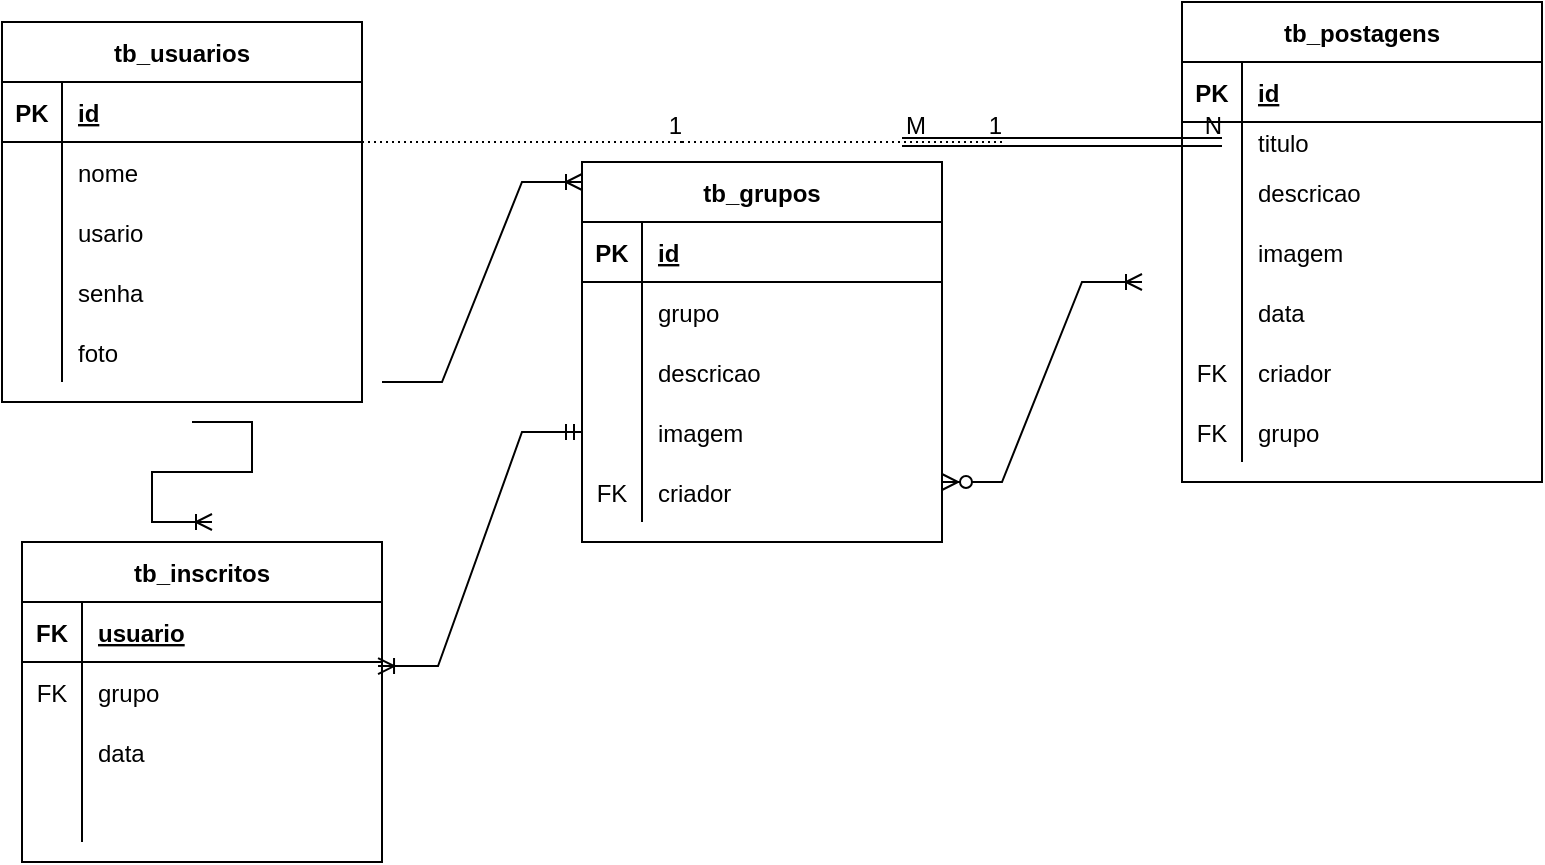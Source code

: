 <mxfile version="20.0.4" type="device"><diagram id="Sexxx5GQMj3_WPRBsDXR" name="Page-1"><mxGraphModel dx="868" dy="450" grid="1" gridSize="10" guides="1" tooltips="1" connect="1" arrows="1" fold="1" page="1" pageScale="1" pageWidth="827" pageHeight="1169" math="0" shadow="0"><root><mxCell id="0"/><mxCell id="1" parent="0"/><mxCell id="OzgkAYjdng8QbaViqequ-1" value="tb_usuarios" style="shape=table;startSize=30;container=1;collapsible=1;childLayout=tableLayout;fixedRows=1;rowLines=0;fontStyle=1;align=center;resizeLast=1;" vertex="1" parent="1"><mxGeometry x="30" y="60" width="180" height="190" as="geometry"/></mxCell><mxCell id="OzgkAYjdng8QbaViqequ-2" value="" style="shape=tableRow;horizontal=0;startSize=0;swimlaneHead=0;swimlaneBody=0;fillColor=none;collapsible=0;dropTarget=0;points=[[0,0.5],[1,0.5]];portConstraint=eastwest;top=0;left=0;right=0;bottom=1;" vertex="1" parent="OzgkAYjdng8QbaViqequ-1"><mxGeometry y="30" width="180" height="30" as="geometry"/></mxCell><mxCell id="OzgkAYjdng8QbaViqequ-3" value="PK" style="shape=partialRectangle;connectable=0;fillColor=none;top=0;left=0;bottom=0;right=0;fontStyle=1;overflow=hidden;" vertex="1" parent="OzgkAYjdng8QbaViqequ-2"><mxGeometry width="30" height="30" as="geometry"><mxRectangle width="30" height="30" as="alternateBounds"/></mxGeometry></mxCell><mxCell id="OzgkAYjdng8QbaViqequ-4" value="id" style="shape=partialRectangle;connectable=0;fillColor=none;top=0;left=0;bottom=0;right=0;align=left;spacingLeft=6;fontStyle=5;overflow=hidden;" vertex="1" parent="OzgkAYjdng8QbaViqequ-2"><mxGeometry x="30" width="150" height="30" as="geometry"><mxRectangle width="150" height="30" as="alternateBounds"/></mxGeometry></mxCell><mxCell id="OzgkAYjdng8QbaViqequ-5" value="" style="shape=tableRow;horizontal=0;startSize=0;swimlaneHead=0;swimlaneBody=0;fillColor=none;collapsible=0;dropTarget=0;points=[[0,0.5],[1,0.5]];portConstraint=eastwest;top=0;left=0;right=0;bottom=0;" vertex="1" parent="OzgkAYjdng8QbaViqequ-1"><mxGeometry y="60" width="180" height="30" as="geometry"/></mxCell><mxCell id="OzgkAYjdng8QbaViqequ-6" value="" style="shape=partialRectangle;connectable=0;fillColor=none;top=0;left=0;bottom=0;right=0;editable=1;overflow=hidden;" vertex="1" parent="OzgkAYjdng8QbaViqequ-5"><mxGeometry width="30" height="30" as="geometry"><mxRectangle width="30" height="30" as="alternateBounds"/></mxGeometry></mxCell><mxCell id="OzgkAYjdng8QbaViqequ-7" value="nome" style="shape=partialRectangle;connectable=0;fillColor=none;top=0;left=0;bottom=0;right=0;align=left;spacingLeft=6;overflow=hidden;" vertex="1" parent="OzgkAYjdng8QbaViqequ-5"><mxGeometry x="30" width="150" height="30" as="geometry"><mxRectangle width="150" height="30" as="alternateBounds"/></mxGeometry></mxCell><mxCell id="OzgkAYjdng8QbaViqequ-8" value="" style="shape=tableRow;horizontal=0;startSize=0;swimlaneHead=0;swimlaneBody=0;fillColor=none;collapsible=0;dropTarget=0;points=[[0,0.5],[1,0.5]];portConstraint=eastwest;top=0;left=0;right=0;bottom=0;" vertex="1" parent="OzgkAYjdng8QbaViqequ-1"><mxGeometry y="90" width="180" height="30" as="geometry"/></mxCell><mxCell id="OzgkAYjdng8QbaViqequ-9" value="" style="shape=partialRectangle;connectable=0;fillColor=none;top=0;left=0;bottom=0;right=0;editable=1;overflow=hidden;" vertex="1" parent="OzgkAYjdng8QbaViqequ-8"><mxGeometry width="30" height="30" as="geometry"><mxRectangle width="30" height="30" as="alternateBounds"/></mxGeometry></mxCell><mxCell id="OzgkAYjdng8QbaViqequ-10" value="usario" style="shape=partialRectangle;connectable=0;fillColor=none;top=0;left=0;bottom=0;right=0;align=left;spacingLeft=6;overflow=hidden;" vertex="1" parent="OzgkAYjdng8QbaViqequ-8"><mxGeometry x="30" width="150" height="30" as="geometry"><mxRectangle width="150" height="30" as="alternateBounds"/></mxGeometry></mxCell><mxCell id="OzgkAYjdng8QbaViqequ-14" value="" style="shape=tableRow;horizontal=0;startSize=0;swimlaneHead=0;swimlaneBody=0;fillColor=none;collapsible=0;dropTarget=0;points=[[0,0.5],[1,0.5]];portConstraint=eastwest;top=0;left=0;right=0;bottom=0;" vertex="1" parent="OzgkAYjdng8QbaViqequ-1"><mxGeometry y="120" width="180" height="30" as="geometry"/></mxCell><mxCell id="OzgkAYjdng8QbaViqequ-15" value="" style="shape=partialRectangle;connectable=0;fillColor=none;top=0;left=0;bottom=0;right=0;editable=1;overflow=hidden;" vertex="1" parent="OzgkAYjdng8QbaViqequ-14"><mxGeometry width="30" height="30" as="geometry"><mxRectangle width="30" height="30" as="alternateBounds"/></mxGeometry></mxCell><mxCell id="OzgkAYjdng8QbaViqequ-16" value="senha" style="shape=partialRectangle;connectable=0;fillColor=none;top=0;left=0;bottom=0;right=0;align=left;spacingLeft=6;overflow=hidden;" vertex="1" parent="OzgkAYjdng8QbaViqequ-14"><mxGeometry x="30" width="150" height="30" as="geometry"><mxRectangle width="150" height="30" as="alternateBounds"/></mxGeometry></mxCell><mxCell id="OzgkAYjdng8QbaViqequ-11" value="" style="shape=tableRow;horizontal=0;startSize=0;swimlaneHead=0;swimlaneBody=0;fillColor=none;collapsible=0;dropTarget=0;points=[[0,0.5],[1,0.5]];portConstraint=eastwest;top=0;left=0;right=0;bottom=0;" vertex="1" parent="OzgkAYjdng8QbaViqequ-1"><mxGeometry y="150" width="180" height="30" as="geometry"/></mxCell><mxCell id="OzgkAYjdng8QbaViqequ-12" value="" style="shape=partialRectangle;connectable=0;fillColor=none;top=0;left=0;bottom=0;right=0;editable=1;overflow=hidden;" vertex="1" parent="OzgkAYjdng8QbaViqequ-11"><mxGeometry width="30" height="30" as="geometry"><mxRectangle width="30" height="30" as="alternateBounds"/></mxGeometry></mxCell><mxCell id="OzgkAYjdng8QbaViqequ-13" value="foto" style="shape=partialRectangle;connectable=0;fillColor=none;top=0;left=0;bottom=0;right=0;align=left;spacingLeft=6;overflow=hidden;" vertex="1" parent="OzgkAYjdng8QbaViqequ-11"><mxGeometry x="30" width="150" height="30" as="geometry"><mxRectangle width="150" height="30" as="alternateBounds"/></mxGeometry></mxCell><mxCell id="OzgkAYjdng8QbaViqequ-17" value="tb_inscritos" style="shape=table;startSize=30;container=1;collapsible=1;childLayout=tableLayout;fixedRows=1;rowLines=0;fontStyle=1;align=center;resizeLast=1;" vertex="1" parent="1"><mxGeometry x="40" y="320" width="180" height="160" as="geometry"/></mxCell><mxCell id="OzgkAYjdng8QbaViqequ-18" value="" style="shape=tableRow;horizontal=0;startSize=0;swimlaneHead=0;swimlaneBody=0;fillColor=none;collapsible=0;dropTarget=0;points=[[0,0.5],[1,0.5]];portConstraint=eastwest;top=0;left=0;right=0;bottom=1;" vertex="1" parent="OzgkAYjdng8QbaViqequ-17"><mxGeometry y="30" width="180" height="30" as="geometry"/></mxCell><mxCell id="OzgkAYjdng8QbaViqequ-19" value="FK" style="shape=partialRectangle;connectable=0;fillColor=none;top=0;left=0;bottom=0;right=0;fontStyle=1;overflow=hidden;" vertex="1" parent="OzgkAYjdng8QbaViqequ-18"><mxGeometry width="30" height="30" as="geometry"><mxRectangle width="30" height="30" as="alternateBounds"/></mxGeometry></mxCell><mxCell id="OzgkAYjdng8QbaViqequ-20" value="usuario" style="shape=partialRectangle;connectable=0;fillColor=none;top=0;left=0;bottom=0;right=0;align=left;spacingLeft=6;fontStyle=5;overflow=hidden;" vertex="1" parent="OzgkAYjdng8QbaViqequ-18"><mxGeometry x="30" width="150" height="30" as="geometry"><mxRectangle width="150" height="30" as="alternateBounds"/></mxGeometry></mxCell><mxCell id="OzgkAYjdng8QbaViqequ-21" value="" style="shape=tableRow;horizontal=0;startSize=0;swimlaneHead=0;swimlaneBody=0;fillColor=none;collapsible=0;dropTarget=0;points=[[0,0.5],[1,0.5]];portConstraint=eastwest;top=0;left=0;right=0;bottom=0;" vertex="1" parent="OzgkAYjdng8QbaViqequ-17"><mxGeometry y="60" width="180" height="30" as="geometry"/></mxCell><mxCell id="OzgkAYjdng8QbaViqequ-22" value="FK" style="shape=partialRectangle;connectable=0;fillColor=none;top=0;left=0;bottom=0;right=0;editable=1;overflow=hidden;" vertex="1" parent="OzgkAYjdng8QbaViqequ-21"><mxGeometry width="30" height="30" as="geometry"><mxRectangle width="30" height="30" as="alternateBounds"/></mxGeometry></mxCell><mxCell id="OzgkAYjdng8QbaViqequ-23" value="grupo" style="shape=partialRectangle;connectable=0;fillColor=none;top=0;left=0;bottom=0;right=0;align=left;spacingLeft=6;overflow=hidden;" vertex="1" parent="OzgkAYjdng8QbaViqequ-21"><mxGeometry x="30" width="150" height="30" as="geometry"><mxRectangle width="150" height="30" as="alternateBounds"/></mxGeometry></mxCell><mxCell id="OzgkAYjdng8QbaViqequ-24" value="" style="shape=tableRow;horizontal=0;startSize=0;swimlaneHead=0;swimlaneBody=0;fillColor=none;collapsible=0;dropTarget=0;points=[[0,0.5],[1,0.5]];portConstraint=eastwest;top=0;left=0;right=0;bottom=0;" vertex="1" parent="OzgkAYjdng8QbaViqequ-17"><mxGeometry y="90" width="180" height="30" as="geometry"/></mxCell><mxCell id="OzgkAYjdng8QbaViqequ-25" value="" style="shape=partialRectangle;connectable=0;fillColor=none;top=0;left=0;bottom=0;right=0;editable=1;overflow=hidden;" vertex="1" parent="OzgkAYjdng8QbaViqequ-24"><mxGeometry width="30" height="30" as="geometry"><mxRectangle width="30" height="30" as="alternateBounds"/></mxGeometry></mxCell><mxCell id="OzgkAYjdng8QbaViqequ-26" value="data" style="shape=partialRectangle;connectable=0;fillColor=none;top=0;left=0;bottom=0;right=0;align=left;spacingLeft=6;overflow=hidden;" vertex="1" parent="OzgkAYjdng8QbaViqequ-24"><mxGeometry x="30" width="150" height="30" as="geometry"><mxRectangle width="150" height="30" as="alternateBounds"/></mxGeometry></mxCell><mxCell id="OzgkAYjdng8QbaViqequ-27" value="" style="shape=tableRow;horizontal=0;startSize=0;swimlaneHead=0;swimlaneBody=0;fillColor=none;collapsible=0;dropTarget=0;points=[[0,0.5],[1,0.5]];portConstraint=eastwest;top=0;left=0;right=0;bottom=0;" vertex="1" parent="OzgkAYjdng8QbaViqequ-17"><mxGeometry y="120" width="180" height="30" as="geometry"/></mxCell><mxCell id="OzgkAYjdng8QbaViqequ-28" value="" style="shape=partialRectangle;connectable=0;fillColor=none;top=0;left=0;bottom=0;right=0;editable=1;overflow=hidden;" vertex="1" parent="OzgkAYjdng8QbaViqequ-27"><mxGeometry width="30" height="30" as="geometry"><mxRectangle width="30" height="30" as="alternateBounds"/></mxGeometry></mxCell><mxCell id="OzgkAYjdng8QbaViqequ-29" value="" style="shape=partialRectangle;connectable=0;fillColor=none;top=0;left=0;bottom=0;right=0;align=left;spacingLeft=6;overflow=hidden;" vertex="1" parent="OzgkAYjdng8QbaViqequ-27"><mxGeometry x="30" width="150" height="30" as="geometry"><mxRectangle width="150" height="30" as="alternateBounds"/></mxGeometry></mxCell><mxCell id="OzgkAYjdng8QbaViqequ-46" value="tb_postagens" style="shape=table;startSize=30;container=1;collapsible=1;childLayout=tableLayout;fixedRows=1;rowLines=0;fontStyle=1;align=center;resizeLast=1;" vertex="1" parent="1"><mxGeometry x="620" y="50" width="180" height="240" as="geometry"/></mxCell><mxCell id="OzgkAYjdng8QbaViqequ-47" value="" style="shape=tableRow;horizontal=0;startSize=0;swimlaneHead=0;swimlaneBody=0;fillColor=none;collapsible=0;dropTarget=0;points=[[0,0.5],[1,0.5]];portConstraint=eastwest;top=0;left=0;right=0;bottom=1;" vertex="1" parent="OzgkAYjdng8QbaViqequ-46"><mxGeometry y="30" width="180" height="30" as="geometry"/></mxCell><mxCell id="OzgkAYjdng8QbaViqequ-48" value="PK" style="shape=partialRectangle;connectable=0;fillColor=none;top=0;left=0;bottom=0;right=0;fontStyle=1;overflow=hidden;" vertex="1" parent="OzgkAYjdng8QbaViqequ-47"><mxGeometry width="30" height="30" as="geometry"><mxRectangle width="30" height="30" as="alternateBounds"/></mxGeometry></mxCell><mxCell id="OzgkAYjdng8QbaViqequ-49" value="id" style="shape=partialRectangle;connectable=0;fillColor=none;top=0;left=0;bottom=0;right=0;align=left;spacingLeft=6;fontStyle=5;overflow=hidden;" vertex="1" parent="OzgkAYjdng8QbaViqequ-47"><mxGeometry x="30" width="150" height="30" as="geometry"><mxRectangle width="150" height="30" as="alternateBounds"/></mxGeometry></mxCell><mxCell id="OzgkAYjdng8QbaViqequ-50" value="" style="shape=tableRow;horizontal=0;startSize=0;swimlaneHead=0;swimlaneBody=0;fillColor=none;collapsible=0;dropTarget=0;points=[[0,0.5],[1,0.5]];portConstraint=eastwest;top=0;left=0;right=0;bottom=0;" vertex="1" parent="OzgkAYjdng8QbaViqequ-46"><mxGeometry y="60" width="180" height="20" as="geometry"/></mxCell><mxCell id="OzgkAYjdng8QbaViqequ-51" value="" style="shape=partialRectangle;connectable=0;fillColor=none;top=0;left=0;bottom=0;right=0;editable=1;overflow=hidden;" vertex="1" parent="OzgkAYjdng8QbaViqequ-50"><mxGeometry width="30" height="20" as="geometry"><mxRectangle width="30" height="20" as="alternateBounds"/></mxGeometry></mxCell><mxCell id="OzgkAYjdng8QbaViqequ-52" value="titulo" style="shape=partialRectangle;connectable=0;fillColor=none;top=0;left=0;bottom=0;right=0;align=left;spacingLeft=6;overflow=hidden;" vertex="1" parent="OzgkAYjdng8QbaViqequ-50"><mxGeometry x="30" width="150" height="20" as="geometry"><mxRectangle width="150" height="20" as="alternateBounds"/></mxGeometry></mxCell><mxCell id="OzgkAYjdng8QbaViqequ-53" value="" style="shape=tableRow;horizontal=0;startSize=0;swimlaneHead=0;swimlaneBody=0;fillColor=none;collapsible=0;dropTarget=0;points=[[0,0.5],[1,0.5]];portConstraint=eastwest;top=0;left=0;right=0;bottom=0;" vertex="1" parent="OzgkAYjdng8QbaViqequ-46"><mxGeometry y="80" width="180" height="30" as="geometry"/></mxCell><mxCell id="OzgkAYjdng8QbaViqequ-54" value="" style="shape=partialRectangle;connectable=0;fillColor=none;top=0;left=0;bottom=0;right=0;editable=1;overflow=hidden;" vertex="1" parent="OzgkAYjdng8QbaViqequ-53"><mxGeometry width="30" height="30" as="geometry"><mxRectangle width="30" height="30" as="alternateBounds"/></mxGeometry></mxCell><mxCell id="OzgkAYjdng8QbaViqequ-55" value="descricao" style="shape=partialRectangle;connectable=0;fillColor=none;top=0;left=0;bottom=0;right=0;align=left;spacingLeft=6;overflow=hidden;" vertex="1" parent="OzgkAYjdng8QbaViqequ-53"><mxGeometry x="30" width="150" height="30" as="geometry"><mxRectangle width="150" height="30" as="alternateBounds"/></mxGeometry></mxCell><mxCell id="OzgkAYjdng8QbaViqequ-59" value="" style="shape=tableRow;horizontal=0;startSize=0;swimlaneHead=0;swimlaneBody=0;fillColor=none;collapsible=0;dropTarget=0;points=[[0,0.5],[1,0.5]];portConstraint=eastwest;top=0;left=0;right=0;bottom=0;" vertex="1" parent="OzgkAYjdng8QbaViqequ-46"><mxGeometry y="110" width="180" height="30" as="geometry"/></mxCell><mxCell id="OzgkAYjdng8QbaViqequ-60" value="" style="shape=partialRectangle;connectable=0;fillColor=none;top=0;left=0;bottom=0;right=0;editable=1;overflow=hidden;" vertex="1" parent="OzgkAYjdng8QbaViqequ-59"><mxGeometry width="30" height="30" as="geometry"><mxRectangle width="30" height="30" as="alternateBounds"/></mxGeometry></mxCell><mxCell id="OzgkAYjdng8QbaViqequ-61" value="imagem" style="shape=partialRectangle;connectable=0;fillColor=none;top=0;left=0;bottom=0;right=0;align=left;spacingLeft=6;overflow=hidden;" vertex="1" parent="OzgkAYjdng8QbaViqequ-59"><mxGeometry x="30" width="150" height="30" as="geometry"><mxRectangle width="150" height="30" as="alternateBounds"/></mxGeometry></mxCell><mxCell id="OzgkAYjdng8QbaViqequ-62" value="" style="shape=tableRow;horizontal=0;startSize=0;swimlaneHead=0;swimlaneBody=0;fillColor=none;collapsible=0;dropTarget=0;points=[[0,0.5],[1,0.5]];portConstraint=eastwest;top=0;left=0;right=0;bottom=0;" vertex="1" parent="OzgkAYjdng8QbaViqequ-46"><mxGeometry y="140" width="180" height="30" as="geometry"/></mxCell><mxCell id="OzgkAYjdng8QbaViqequ-63" value="" style="shape=partialRectangle;connectable=0;fillColor=none;top=0;left=0;bottom=0;right=0;editable=1;overflow=hidden;" vertex="1" parent="OzgkAYjdng8QbaViqequ-62"><mxGeometry width="30" height="30" as="geometry"><mxRectangle width="30" height="30" as="alternateBounds"/></mxGeometry></mxCell><mxCell id="OzgkAYjdng8QbaViqequ-64" value="data" style="shape=partialRectangle;connectable=0;fillColor=none;top=0;left=0;bottom=0;right=0;align=left;spacingLeft=6;overflow=hidden;" vertex="1" parent="OzgkAYjdng8QbaViqequ-62"><mxGeometry x="30" width="150" height="30" as="geometry"><mxRectangle width="150" height="30" as="alternateBounds"/></mxGeometry></mxCell><mxCell id="OzgkAYjdng8QbaViqequ-65" value="" style="shape=tableRow;horizontal=0;startSize=0;swimlaneHead=0;swimlaneBody=0;fillColor=none;collapsible=0;dropTarget=0;points=[[0,0.5],[1,0.5]];portConstraint=eastwest;top=0;left=0;right=0;bottom=0;" vertex="1" parent="OzgkAYjdng8QbaViqequ-46"><mxGeometry y="170" width="180" height="30" as="geometry"/></mxCell><mxCell id="OzgkAYjdng8QbaViqequ-66" value="FK" style="shape=partialRectangle;connectable=0;fillColor=none;top=0;left=0;bottom=0;right=0;editable=1;overflow=hidden;" vertex="1" parent="OzgkAYjdng8QbaViqequ-65"><mxGeometry width="30" height="30" as="geometry"><mxRectangle width="30" height="30" as="alternateBounds"/></mxGeometry></mxCell><mxCell id="OzgkAYjdng8QbaViqequ-67" value="criador" style="shape=partialRectangle;connectable=0;fillColor=none;top=0;left=0;bottom=0;right=0;align=left;spacingLeft=6;overflow=hidden;" vertex="1" parent="OzgkAYjdng8QbaViqequ-65"><mxGeometry x="30" width="150" height="30" as="geometry"><mxRectangle width="150" height="30" as="alternateBounds"/></mxGeometry></mxCell><mxCell id="OzgkAYjdng8QbaViqequ-56" value="" style="shape=tableRow;horizontal=0;startSize=0;swimlaneHead=0;swimlaneBody=0;fillColor=none;collapsible=0;dropTarget=0;points=[[0,0.5],[1,0.5]];portConstraint=eastwest;top=0;left=0;right=0;bottom=0;" vertex="1" parent="OzgkAYjdng8QbaViqequ-46"><mxGeometry y="200" width="180" height="30" as="geometry"/></mxCell><mxCell id="OzgkAYjdng8QbaViqequ-57" value="FK" style="shape=partialRectangle;connectable=0;fillColor=none;top=0;left=0;bottom=0;right=0;editable=1;overflow=hidden;" vertex="1" parent="OzgkAYjdng8QbaViqequ-56"><mxGeometry width="30" height="30" as="geometry"><mxRectangle width="30" height="30" as="alternateBounds"/></mxGeometry></mxCell><mxCell id="OzgkAYjdng8QbaViqequ-58" value="grupo" style="shape=partialRectangle;connectable=0;fillColor=none;top=0;left=0;bottom=0;right=0;align=left;spacingLeft=6;overflow=hidden;" vertex="1" parent="OzgkAYjdng8QbaViqequ-56"><mxGeometry x="30" width="150" height="30" as="geometry"><mxRectangle width="150" height="30" as="alternateBounds"/></mxGeometry></mxCell><mxCell id="OzgkAYjdng8QbaViqequ-68" value="" style="endArrow=none;html=1;rounded=0;dashed=1;dashPattern=1 2;" edge="1" parent="1"><mxGeometry relative="1" as="geometry"><mxPoint x="210" y="120" as="sourcePoint"/><mxPoint x="370" y="120" as="targetPoint"/></mxGeometry></mxCell><mxCell id="OzgkAYjdng8QbaViqequ-69" value="1" style="resizable=0;html=1;align=right;verticalAlign=bottom;" connectable="0" vertex="1" parent="OzgkAYjdng8QbaViqequ-68"><mxGeometry x="1" relative="1" as="geometry"/></mxCell><mxCell id="OzgkAYjdng8QbaViqequ-72" value="" style="endArrow=none;html=1;rounded=0;dashed=1;dashPattern=1 2;" edge="1" parent="1"><mxGeometry relative="1" as="geometry"><mxPoint x="370" y="120" as="sourcePoint"/><mxPoint x="530" y="120" as="targetPoint"/></mxGeometry></mxCell><mxCell id="OzgkAYjdng8QbaViqequ-73" value="1" style="resizable=0;html=1;align=right;verticalAlign=bottom;" connectable="0" vertex="1" parent="OzgkAYjdng8QbaViqequ-72"><mxGeometry x="1" relative="1" as="geometry"/></mxCell><mxCell id="OzgkAYjdng8QbaViqequ-74" value="" style="shape=link;html=1;rounded=0;" edge="1" parent="1"><mxGeometry relative="1" as="geometry"><mxPoint x="480" y="120" as="sourcePoint"/><mxPoint x="640" y="120" as="targetPoint"/></mxGeometry></mxCell><mxCell id="OzgkAYjdng8QbaViqequ-75" value="M" style="resizable=0;html=1;align=left;verticalAlign=bottom;" connectable="0" vertex="1" parent="OzgkAYjdng8QbaViqequ-74"><mxGeometry x="-1" relative="1" as="geometry"/></mxCell><mxCell id="OzgkAYjdng8QbaViqequ-76" value="N" style="resizable=0;html=1;align=right;verticalAlign=bottom;" connectable="0" vertex="1" parent="OzgkAYjdng8QbaViqequ-74"><mxGeometry x="1" relative="1" as="geometry"/></mxCell><mxCell id="OzgkAYjdng8QbaViqequ-30" value="tb_grupos" style="shape=table;startSize=30;container=1;collapsible=1;childLayout=tableLayout;fixedRows=1;rowLines=0;fontStyle=1;align=center;resizeLast=1;" vertex="1" parent="1"><mxGeometry x="320" y="130" width="180" height="190" as="geometry"/></mxCell><mxCell id="OzgkAYjdng8QbaViqequ-31" value="" style="shape=tableRow;horizontal=0;startSize=0;swimlaneHead=0;swimlaneBody=0;fillColor=none;collapsible=0;dropTarget=0;points=[[0,0.5],[1,0.5]];portConstraint=eastwest;top=0;left=0;right=0;bottom=1;" vertex="1" parent="OzgkAYjdng8QbaViqequ-30"><mxGeometry y="30" width="180" height="30" as="geometry"/></mxCell><mxCell id="OzgkAYjdng8QbaViqequ-32" value="PK" style="shape=partialRectangle;connectable=0;fillColor=none;top=0;left=0;bottom=0;right=0;fontStyle=1;overflow=hidden;" vertex="1" parent="OzgkAYjdng8QbaViqequ-31"><mxGeometry width="30" height="30" as="geometry"><mxRectangle width="30" height="30" as="alternateBounds"/></mxGeometry></mxCell><mxCell id="OzgkAYjdng8QbaViqequ-33" value="id" style="shape=partialRectangle;connectable=0;fillColor=none;top=0;left=0;bottom=0;right=0;align=left;spacingLeft=6;fontStyle=5;overflow=hidden;" vertex="1" parent="OzgkAYjdng8QbaViqequ-31"><mxGeometry x="30" width="150" height="30" as="geometry"><mxRectangle width="150" height="30" as="alternateBounds"/></mxGeometry></mxCell><mxCell id="OzgkAYjdng8QbaViqequ-34" value="" style="shape=tableRow;horizontal=0;startSize=0;swimlaneHead=0;swimlaneBody=0;fillColor=none;collapsible=0;dropTarget=0;points=[[0,0.5],[1,0.5]];portConstraint=eastwest;top=0;left=0;right=0;bottom=0;" vertex="1" parent="OzgkAYjdng8QbaViqequ-30"><mxGeometry y="60" width="180" height="30" as="geometry"/></mxCell><mxCell id="OzgkAYjdng8QbaViqequ-35" value="" style="shape=partialRectangle;connectable=0;fillColor=none;top=0;left=0;bottom=0;right=0;editable=1;overflow=hidden;" vertex="1" parent="OzgkAYjdng8QbaViqequ-34"><mxGeometry width="30" height="30" as="geometry"><mxRectangle width="30" height="30" as="alternateBounds"/></mxGeometry></mxCell><mxCell id="OzgkAYjdng8QbaViqequ-36" value="grupo" style="shape=partialRectangle;connectable=0;fillColor=none;top=0;left=0;bottom=0;right=0;align=left;spacingLeft=6;overflow=hidden;" vertex="1" parent="OzgkAYjdng8QbaViqequ-34"><mxGeometry x="30" width="150" height="30" as="geometry"><mxRectangle width="150" height="30" as="alternateBounds"/></mxGeometry></mxCell><mxCell id="OzgkAYjdng8QbaViqequ-37" value="" style="shape=tableRow;horizontal=0;startSize=0;swimlaneHead=0;swimlaneBody=0;fillColor=none;collapsible=0;dropTarget=0;points=[[0,0.5],[1,0.5]];portConstraint=eastwest;top=0;left=0;right=0;bottom=0;" vertex="1" parent="OzgkAYjdng8QbaViqequ-30"><mxGeometry y="90" width="180" height="30" as="geometry"/></mxCell><mxCell id="OzgkAYjdng8QbaViqequ-38" value="" style="shape=partialRectangle;connectable=0;fillColor=none;top=0;left=0;bottom=0;right=0;editable=1;overflow=hidden;" vertex="1" parent="OzgkAYjdng8QbaViqequ-37"><mxGeometry width="30" height="30" as="geometry"><mxRectangle width="30" height="30" as="alternateBounds"/></mxGeometry></mxCell><mxCell id="OzgkAYjdng8QbaViqequ-39" value="descricao" style="shape=partialRectangle;connectable=0;fillColor=none;top=0;left=0;bottom=0;right=0;align=left;spacingLeft=6;overflow=hidden;" vertex="1" parent="OzgkAYjdng8QbaViqequ-37"><mxGeometry x="30" width="150" height="30" as="geometry"><mxRectangle width="150" height="30" as="alternateBounds"/></mxGeometry></mxCell><mxCell id="OzgkAYjdng8QbaViqequ-43" value="" style="shape=tableRow;horizontal=0;startSize=0;swimlaneHead=0;swimlaneBody=0;fillColor=none;collapsible=0;dropTarget=0;points=[[0,0.5],[1,0.5]];portConstraint=eastwest;top=0;left=0;right=0;bottom=0;" vertex="1" parent="OzgkAYjdng8QbaViqequ-30"><mxGeometry y="120" width="180" height="30" as="geometry"/></mxCell><mxCell id="OzgkAYjdng8QbaViqequ-44" value="" style="shape=partialRectangle;connectable=0;fillColor=none;top=0;left=0;bottom=0;right=0;editable=1;overflow=hidden;" vertex="1" parent="OzgkAYjdng8QbaViqequ-43"><mxGeometry width="30" height="30" as="geometry"><mxRectangle width="30" height="30" as="alternateBounds"/></mxGeometry></mxCell><mxCell id="OzgkAYjdng8QbaViqequ-45" value="imagem" style="shape=partialRectangle;connectable=0;fillColor=none;top=0;left=0;bottom=0;right=0;align=left;spacingLeft=6;overflow=hidden;" vertex="1" parent="OzgkAYjdng8QbaViqequ-43"><mxGeometry x="30" width="150" height="30" as="geometry"><mxRectangle width="150" height="30" as="alternateBounds"/></mxGeometry></mxCell><mxCell id="OzgkAYjdng8QbaViqequ-40" value="" style="shape=tableRow;horizontal=0;startSize=0;swimlaneHead=0;swimlaneBody=0;fillColor=none;collapsible=0;dropTarget=0;points=[[0,0.5],[1,0.5]];portConstraint=eastwest;top=0;left=0;right=0;bottom=0;" vertex="1" parent="OzgkAYjdng8QbaViqequ-30"><mxGeometry y="150" width="180" height="30" as="geometry"/></mxCell><mxCell id="OzgkAYjdng8QbaViqequ-41" value="FK" style="shape=partialRectangle;connectable=0;fillColor=none;top=0;left=0;bottom=0;right=0;editable=1;overflow=hidden;" vertex="1" parent="OzgkAYjdng8QbaViqequ-40"><mxGeometry width="30" height="30" as="geometry"><mxRectangle width="30" height="30" as="alternateBounds"/></mxGeometry></mxCell><mxCell id="OzgkAYjdng8QbaViqequ-42" value="criador" style="shape=partialRectangle;connectable=0;fillColor=none;top=0;left=0;bottom=0;right=0;align=left;spacingLeft=6;overflow=hidden;" vertex="1" parent="OzgkAYjdng8QbaViqequ-40"><mxGeometry x="30" width="150" height="30" as="geometry"><mxRectangle width="150" height="30" as="alternateBounds"/></mxGeometry></mxCell><mxCell id="OzgkAYjdng8QbaViqequ-80" value="" style="edgeStyle=entityRelationEdgeStyle;fontSize=12;html=1;endArrow=ERoneToMany;rounded=0;" edge="1" parent="1"><mxGeometry width="100" height="100" relative="1" as="geometry"><mxPoint x="220" y="240" as="sourcePoint"/><mxPoint x="320" y="140" as="targetPoint"/></mxGeometry></mxCell><mxCell id="OzgkAYjdng8QbaViqequ-82" value="" style="edgeStyle=entityRelationEdgeStyle;fontSize=12;html=1;endArrow=ERoneToMany;rounded=0;" edge="1" parent="1"><mxGeometry width="100" height="100" relative="1" as="geometry"><mxPoint x="125" y="260" as="sourcePoint"/><mxPoint x="135" y="310" as="targetPoint"/></mxGeometry></mxCell><mxCell id="OzgkAYjdng8QbaViqequ-83" value="" style="edgeStyle=entityRelationEdgeStyle;fontSize=12;html=1;endArrow=ERoneToMany;startArrow=ERmandOne;rounded=0;entryX=0.989;entryY=0.067;entryDx=0;entryDy=0;entryPerimeter=0;exitX=0;exitY=0.5;exitDx=0;exitDy=0;" edge="1" parent="1" source="OzgkAYjdng8QbaViqequ-43" target="OzgkAYjdng8QbaViqequ-21"><mxGeometry width="100" height="100" relative="1" as="geometry"><mxPoint x="220" y="370" as="sourcePoint"/><mxPoint x="320" y="270" as="targetPoint"/></mxGeometry></mxCell><mxCell id="OzgkAYjdng8QbaViqequ-84" value="" style="edgeStyle=entityRelationEdgeStyle;fontSize=12;html=1;endArrow=ERoneToMany;startArrow=ERzeroToMany;rounded=0;" edge="1" parent="1"><mxGeometry width="100" height="100" relative="1" as="geometry"><mxPoint x="500" y="290" as="sourcePoint"/><mxPoint x="600" y="190" as="targetPoint"/></mxGeometry></mxCell></root></mxGraphModel></diagram></mxfile>